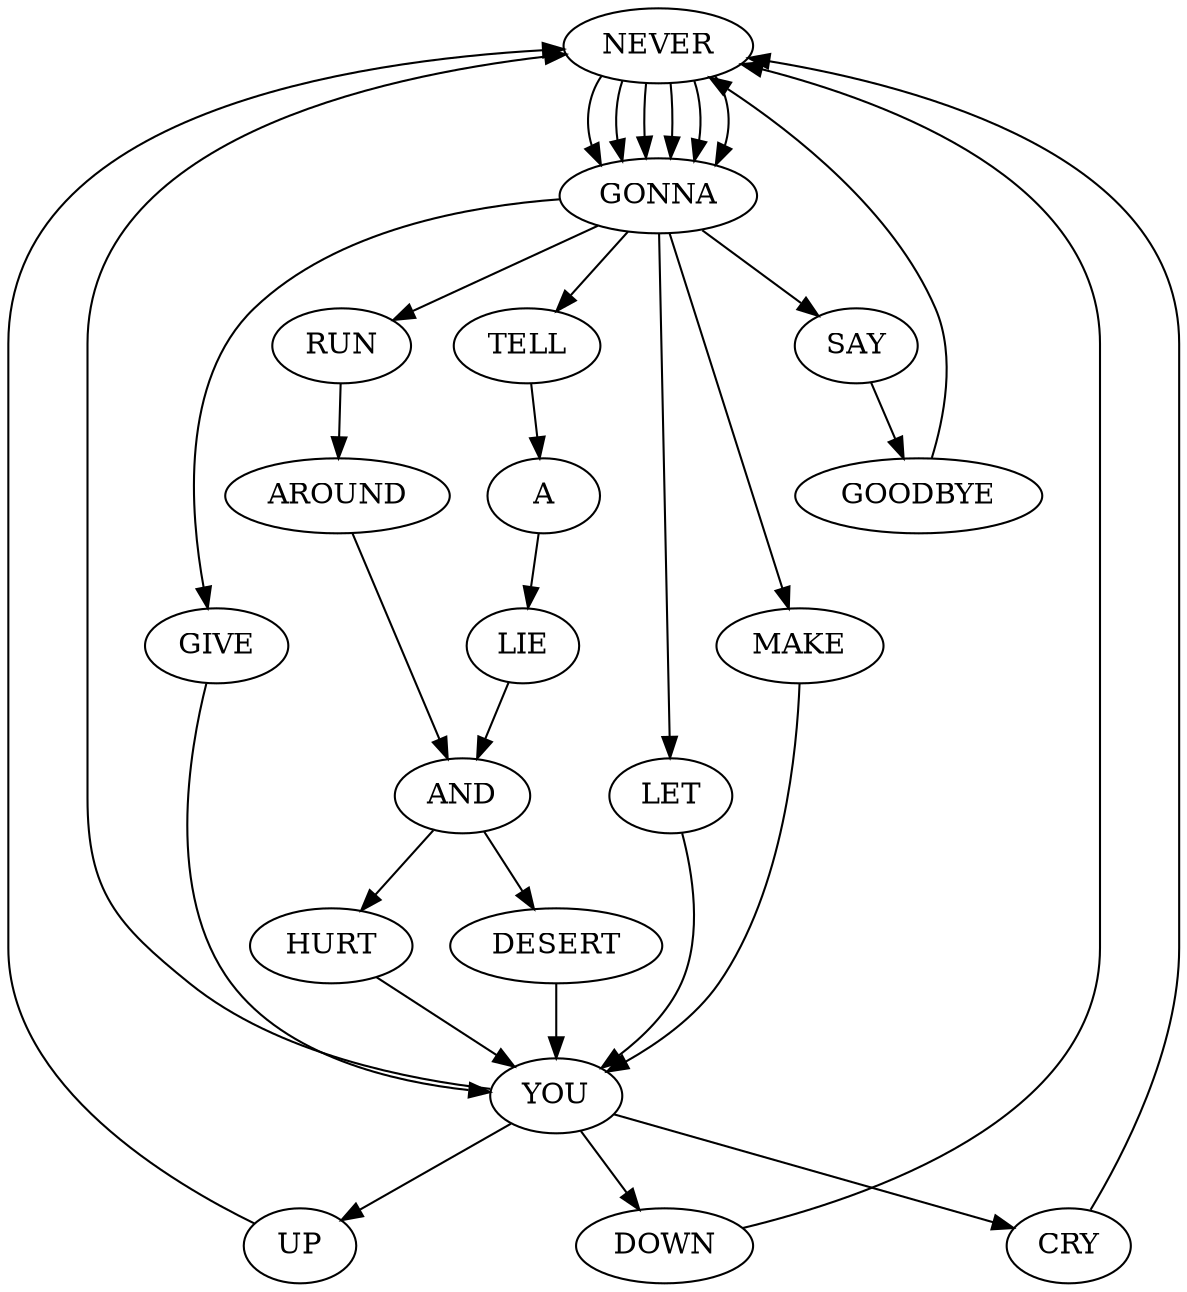 digraph G {
"NEVER" -> "GONNA" -> "GIVE" -> "YOU" -> "UP" -> "NEVER" -> "GONNA" -> "LET" -> "YOU" -> "DOWN" -> "NEVER" -> "GONNA" -> "RUN" -> "AROUND" -> "AND" -> "DESERT" -> "YOU" -> "NEVER" -> "GONNA" -> "MAKE" -> "YOU" -> "CRY" -> "NEVER" -> "GONNA" -> "SAY" -> "GOODBYE" -> "NEVER" -> "GONNA" -> "TELL" -> "A" -> "LIE" -> "AND" -> "HURT" -> "YOU"
}